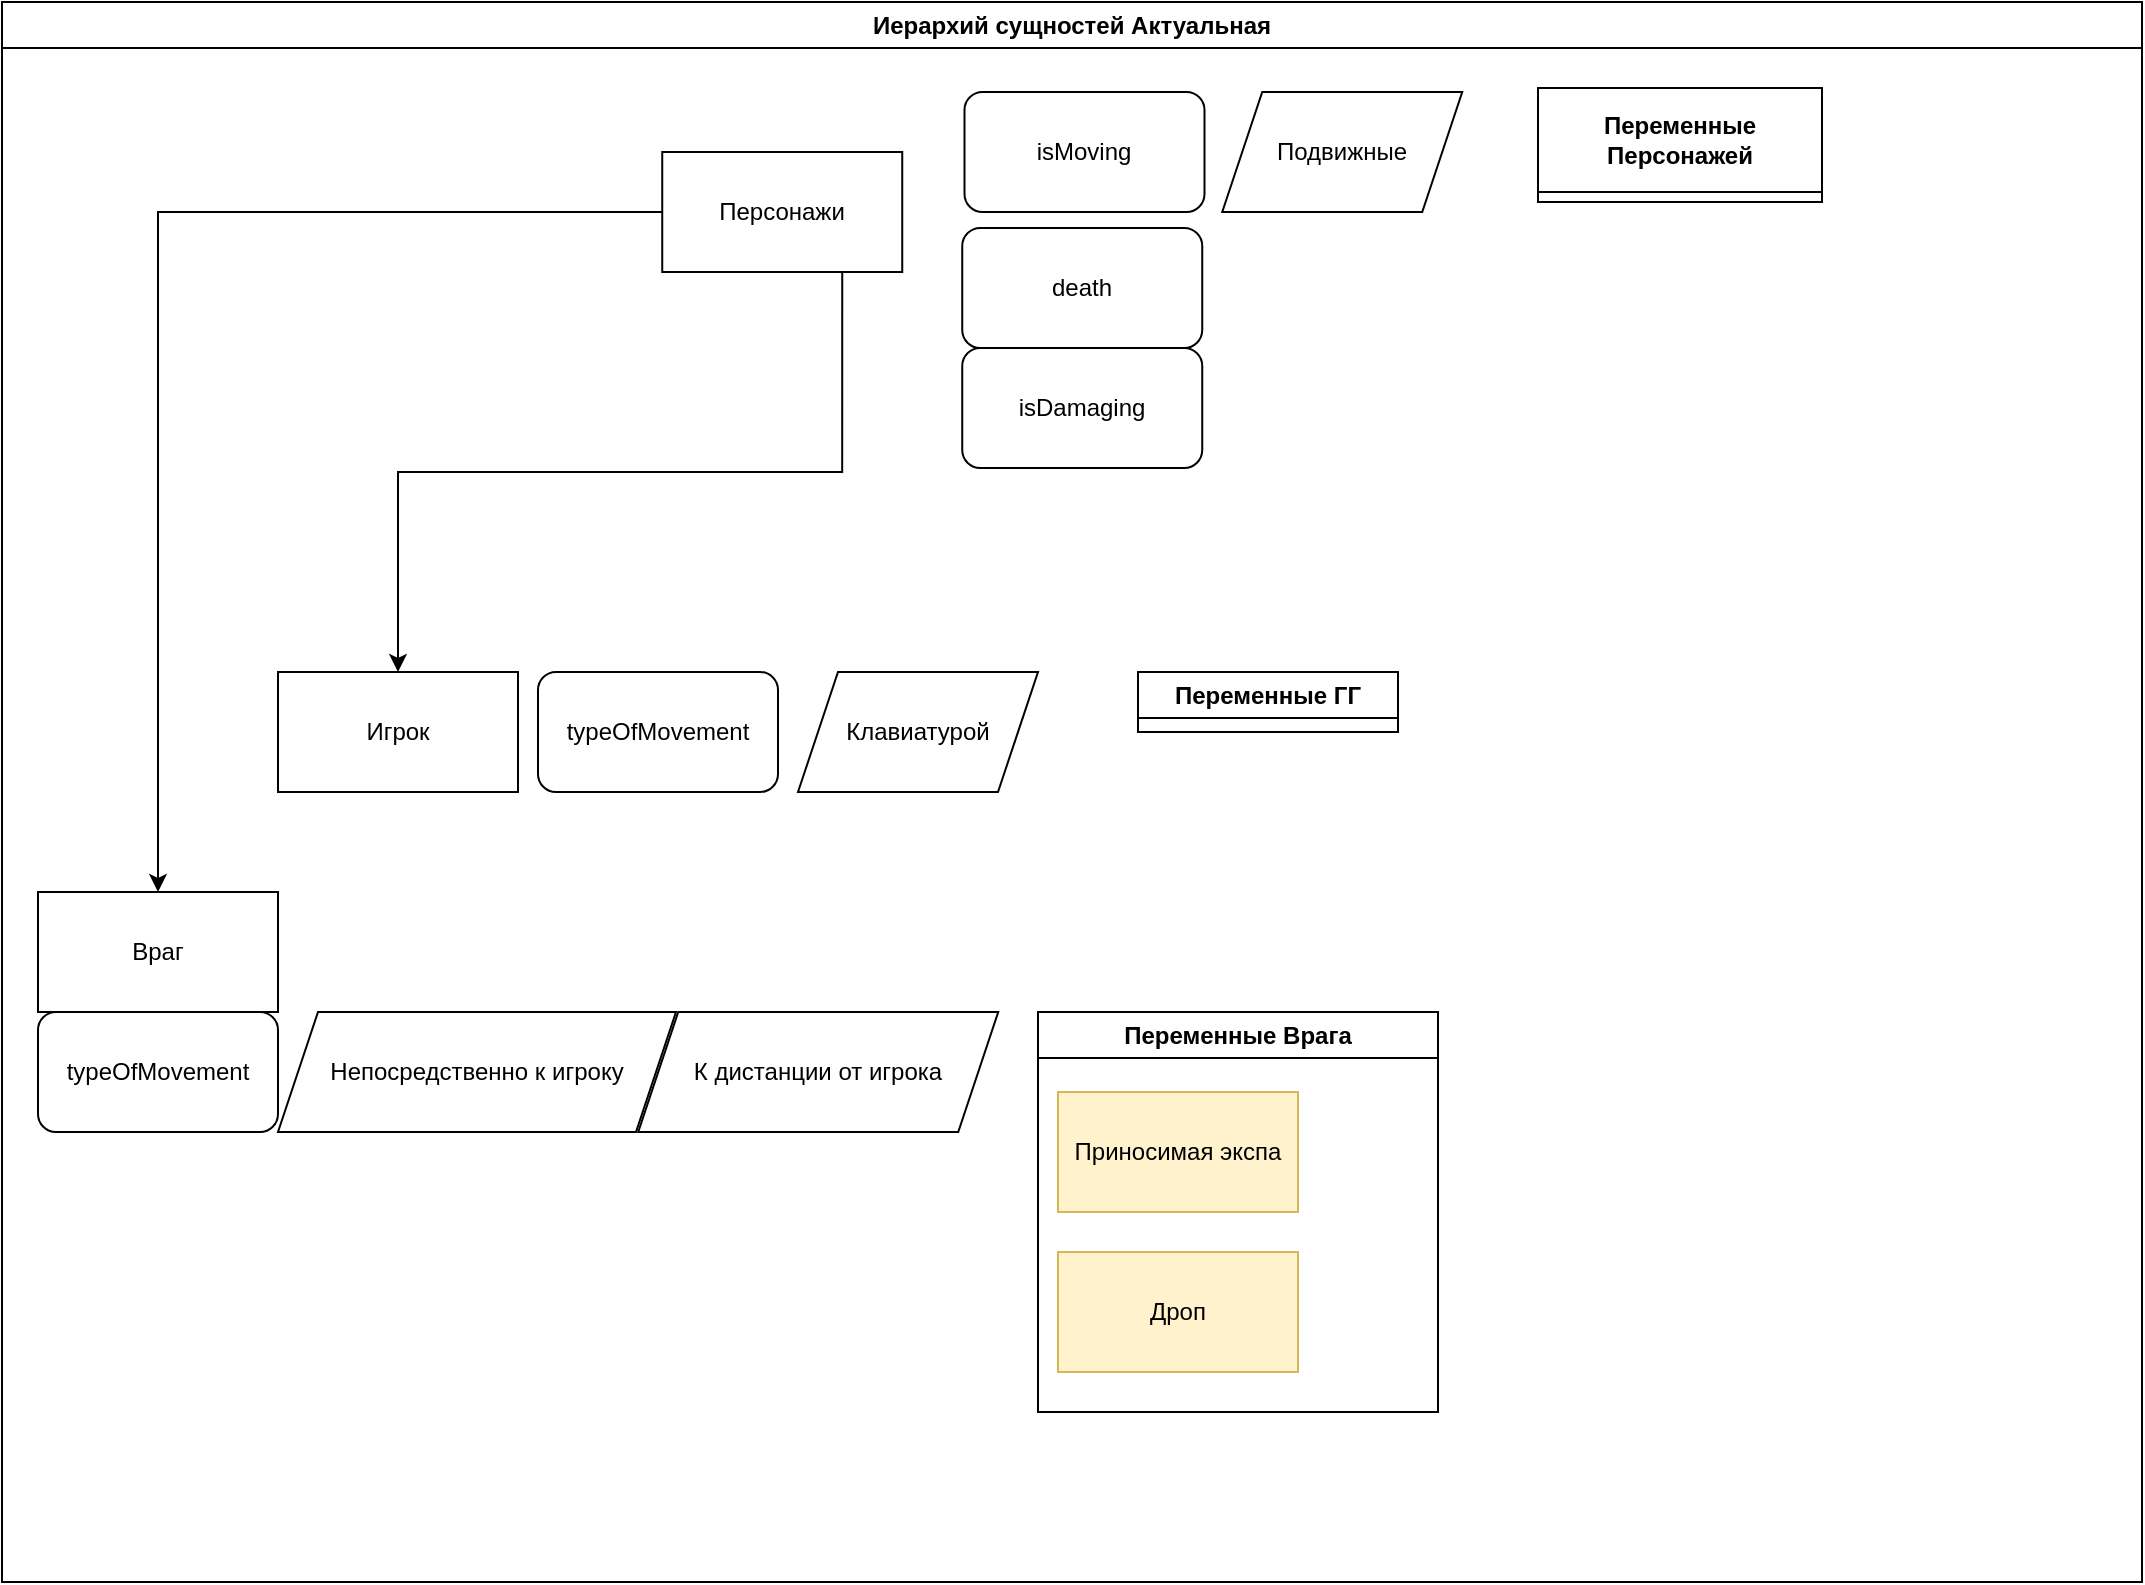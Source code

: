 <mxfile version="22.1.16" type="device">
  <diagram name="Страница — 1" id="R87gwawpsRX5DZW33Yvw">
    <mxGraphModel dx="-2089" dy="-447" grid="1" gridSize="10" guides="1" tooltips="1" connect="1" arrows="1" fold="1" page="1" pageScale="1" pageWidth="827" pageHeight="1169" math="0" shadow="0">
      <root>
        <mxCell id="0" />
        <mxCell id="1" parent="0" />
        <mxCell id="hZTHAR6i0K3fFT6IlkUh-388" value="Иерархий сущностей Актуальная" style="swimlane;whiteSpace=wrap;html=1;" vertex="1" parent="1">
          <mxGeometry x="3892" y="1260" width="1070" height="790" as="geometry" />
        </mxCell>
        <mxCell id="hZTHAR6i0K3fFT6IlkUh-389" value="Клавиатурой" style="shape=parallelogram;perimeter=parallelogramPerimeter;whiteSpace=wrap;html=1;fixedSize=1;container=0;" vertex="1" parent="hZTHAR6i0K3fFT6IlkUh-388">
          <mxGeometry x="398.0" y="335" width="120" height="60" as="geometry" />
        </mxCell>
        <mxCell id="hZTHAR6i0K3fFT6IlkUh-390" value="Непосредственно к игроку" style="shape=parallelogram;perimeter=parallelogramPerimeter;whiteSpace=wrap;html=1;fixedSize=1;container=0;" vertex="1" parent="hZTHAR6i0K3fFT6IlkUh-388">
          <mxGeometry x="138.0" y="505" width="199" height="60" as="geometry" />
        </mxCell>
        <mxCell id="hZTHAR6i0K3fFT6IlkUh-391" value="К дистанции от игрока" style="shape=parallelogram;perimeter=parallelogramPerimeter;whiteSpace=wrap;html=1;fixedSize=1;container=0;" vertex="1" parent="hZTHAR6i0K3fFT6IlkUh-388">
          <mxGeometry x="318.12" y="505" width="180" height="60" as="geometry" />
        </mxCell>
        <mxCell id="hZTHAR6i0K3fFT6IlkUh-392" value="Враг" style="rounded=0;whiteSpace=wrap;html=1;container=0;" vertex="1" parent="hZTHAR6i0K3fFT6IlkUh-388">
          <mxGeometry x="18" y="445" width="120" height="60" as="geometry" />
        </mxCell>
        <mxCell id="hZTHAR6i0K3fFT6IlkUh-393" value="Игрок" style="rounded=0;whiteSpace=wrap;html=1;container=0;" vertex="1" parent="hZTHAR6i0K3fFT6IlkUh-388">
          <mxGeometry x="138.0" y="335" width="120" height="60" as="geometry" />
        </mxCell>
        <mxCell id="hZTHAR6i0K3fFT6IlkUh-394" value="typeOfMovement" style="rounded=1;whiteSpace=wrap;html=1;container=0;" vertex="1" parent="hZTHAR6i0K3fFT6IlkUh-388">
          <mxGeometry x="268.0" y="335" width="120" height="60" as="geometry" />
        </mxCell>
        <mxCell id="hZTHAR6i0K3fFT6IlkUh-395" value="typeOfMovement" style="rounded=1;whiteSpace=wrap;html=1;container=0;" vertex="1" parent="hZTHAR6i0K3fFT6IlkUh-388">
          <mxGeometry x="18" y="505" width="120" height="60" as="geometry" />
        </mxCell>
        <mxCell id="hZTHAR6i0K3fFT6IlkUh-396" value="Подвижные" style="shape=parallelogram;perimeter=parallelogramPerimeter;whiteSpace=wrap;html=1;fixedSize=1;container=0;" vertex="1" parent="hZTHAR6i0K3fFT6IlkUh-388">
          <mxGeometry x="610.12" y="45" width="120" height="60" as="geometry" />
        </mxCell>
        <mxCell id="hZTHAR6i0K3fFT6IlkUh-397" value="isMoving" style="rounded=1;whiteSpace=wrap;html=1;container=0;" vertex="1" parent="hZTHAR6i0K3fFT6IlkUh-388">
          <mxGeometry x="481.25" y="45" width="120" height="60" as="geometry" />
        </mxCell>
        <mxCell id="hZTHAR6i0K3fFT6IlkUh-398" style="edgeStyle=orthogonalEdgeStyle;rounded=0;orthogonalLoop=1;jettySize=auto;html=1;exitX=0.75;exitY=1;exitDx=0;exitDy=0;entryX=0.5;entryY=0;entryDx=0;entryDy=0;" edge="1" parent="hZTHAR6i0K3fFT6IlkUh-388" source="hZTHAR6i0K3fFT6IlkUh-400" target="hZTHAR6i0K3fFT6IlkUh-393">
          <mxGeometry relative="1" as="geometry" />
        </mxCell>
        <mxCell id="hZTHAR6i0K3fFT6IlkUh-399" style="edgeStyle=orthogonalEdgeStyle;rounded=0;orthogonalLoop=1;jettySize=auto;html=1;exitX=0;exitY=0.5;exitDx=0;exitDy=0;entryX=0.5;entryY=0;entryDx=0;entryDy=0;" edge="1" parent="hZTHAR6i0K3fFT6IlkUh-388" source="hZTHAR6i0K3fFT6IlkUh-400" target="hZTHAR6i0K3fFT6IlkUh-392">
          <mxGeometry relative="1" as="geometry" />
        </mxCell>
        <mxCell id="hZTHAR6i0K3fFT6IlkUh-400" value="Персонажи" style="rounded=0;whiteSpace=wrap;html=1;container=0;" vertex="1" parent="hZTHAR6i0K3fFT6IlkUh-388">
          <mxGeometry x="330.12" y="75" width="120" height="60" as="geometry" />
        </mxCell>
        <mxCell id="hZTHAR6i0K3fFT6IlkUh-401" value="death" style="rounded=1;whiteSpace=wrap;html=1;container=0;" vertex="1" parent="hZTHAR6i0K3fFT6IlkUh-388">
          <mxGeometry x="480.12" y="113" width="120" height="60" as="geometry" />
        </mxCell>
        <mxCell id="hZTHAR6i0K3fFT6IlkUh-402" value="isDamaging" style="rounded=1;whiteSpace=wrap;html=1;container=0;" vertex="1" parent="hZTHAR6i0K3fFT6IlkUh-388">
          <mxGeometry x="480.12" y="173" width="120" height="60" as="geometry" />
        </mxCell>
        <mxCell id="hZTHAR6i0K3fFT6IlkUh-403" value="Переменные Персонажей" style="swimlane;whiteSpace=wrap;html=1;startSize=52;" vertex="1" collapsed="1" parent="hZTHAR6i0K3fFT6IlkUh-388">
          <mxGeometry x="768" y="43" width="142" height="57" as="geometry">
            <mxRectangle x="768" y="43" width="302" height="742" as="alternateBounds" />
          </mxGeometry>
        </mxCell>
        <mxCell id="hZTHAR6i0K3fFT6IlkUh-404" value="ХП Актуальное" style="rounded=0;whiteSpace=wrap;html=1;" vertex="1" parent="hZTHAR6i0K3fFT6IlkUh-403">
          <mxGeometry y="32" width="120" height="60" as="geometry" />
        </mxCell>
        <mxCell id="hZTHAR6i0K3fFT6IlkUh-405" value="Броня" style="rounded=0;whiteSpace=wrap;html=1;" vertex="1" parent="hZTHAR6i0K3fFT6IlkUh-403">
          <mxGeometry y="114.5" width="120" height="60" as="geometry" />
        </mxCell>
        <mxCell id="hZTHAR6i0K3fFT6IlkUh-406" value="Скорость актуальная" style="rounded=0;whiteSpace=wrap;html=1;" vertex="1" parent="hZTHAR6i0K3fFT6IlkUh-403">
          <mxGeometry y="199.5" width="120" height="60" as="geometry" />
        </mxCell>
        <mxCell id="hZTHAR6i0K3fFT6IlkUh-407" value="Высота прыжка" style="rounded=0;whiteSpace=wrap;html=1;" vertex="1" parent="hZTHAR6i0K3fFT6IlkUh-403">
          <mxGeometry y="279.5" width="120" height="60" as="geometry" />
        </mxCell>
        <mxCell id="hZTHAR6i0K3fFT6IlkUh-408" value="Шанс уворота" style="rounded=0;whiteSpace=wrap;html=1;" vertex="1" parent="hZTHAR6i0K3fFT6IlkUh-403">
          <mxGeometry y="362" width="120" height="60" as="geometry" />
        </mxCell>
        <mxCell id="hZTHAR6i0K3fFT6IlkUh-409" value="Наложенные доты" style="rounded=0;whiteSpace=wrap;html=1;" vertex="1" parent="hZTHAR6i0K3fFT6IlkUh-403">
          <mxGeometry y="442" width="120" height="60" as="geometry" />
        </mxCell>
        <mxCell id="hZTHAR6i0K3fFT6IlkUh-410" value="Инвентарь" style="rounded=0;whiteSpace=wrap;html=1;" vertex="1" parent="hZTHAR6i0K3fFT6IlkUh-403">
          <mxGeometry y="519.5" width="120" height="60" as="geometry" />
        </mxCell>
        <mxCell id="hZTHAR6i0K3fFT6IlkUh-411" value="Массив скиллов" style="rounded=0;whiteSpace=wrap;html=1;" vertex="1" parent="hZTHAR6i0K3fFT6IlkUh-403">
          <mxGeometry y="604.5" width="120" height="60" as="geometry" />
        </mxCell>
        <mxCell id="hZTHAR6i0K3fFT6IlkUh-412" value="Актуальная мана" style="rounded=0;whiteSpace=wrap;html=1;" vertex="1" parent="hZTHAR6i0K3fFT6IlkUh-403">
          <mxGeometry y="682" width="120" height="60" as="geometry" />
        </mxCell>
        <mxCell id="hZTHAR6i0K3fFT6IlkUh-413" value="bul стоит" style="rounded=0;whiteSpace=wrap;html=1;" vertex="1" parent="hZTHAR6i0K3fFT6IlkUh-403">
          <mxGeometry x="139" y="32" width="120" height="60" as="geometry" />
        </mxCell>
        <mxCell id="hZTHAR6i0K3fFT6IlkUh-414" value="bul Движется" style="rounded=0;whiteSpace=wrap;html=1;" vertex="1" parent="hZTHAR6i0K3fFT6IlkUh-403">
          <mxGeometry x="139" y="112" width="120" height="60" as="geometry" />
        </mxCell>
        <mxCell id="hZTHAR6i0K3fFT6IlkUh-415" value="bul Бьет" style="rounded=0;whiteSpace=wrap;html=1;" vertex="1" parent="hZTHAR6i0K3fFT6IlkUh-403">
          <mxGeometry x="139" y="201" width="120" height="60" as="geometry" />
        </mxCell>
        <mxCell id="hZTHAR6i0K3fFT6IlkUh-416" value="bul Прыгает" style="rounded=0;whiteSpace=wrap;html=1;" vertex="1" parent="hZTHAR6i0K3fFT6IlkUh-403">
          <mxGeometry x="139" y="279.5" width="120" height="60" as="geometry" />
        </mxCell>
        <mxCell id="hZTHAR6i0K3fFT6IlkUh-417" value="bul Кастует" style="rounded=0;whiteSpace=wrap;html=1;" vertex="1" parent="hZTHAR6i0K3fFT6IlkUh-403">
          <mxGeometry x="139" y="352" width="120" height="60" as="geometry" />
        </mxCell>
        <mxCell id="hZTHAR6i0K3fFT6IlkUh-418" value="bul получает урон" style="rounded=0;whiteSpace=wrap;html=1;" vertex="1" parent="hZTHAR6i0K3fFT6IlkUh-403">
          <mxGeometry x="139" y="434.5" width="120" height="60" as="geometry" />
        </mxCell>
        <mxCell id="hZTHAR6i0K3fFT6IlkUh-419" value="Переменные ГГ" style="swimlane;whiteSpace=wrap;html=1;" vertex="1" collapsed="1" parent="hZTHAR6i0K3fFT6IlkUh-388">
          <mxGeometry x="568" y="335" width="130" height="30" as="geometry">
            <mxRectangle x="568" y="335" width="300" height="380" as="alternateBounds" />
          </mxGeometry>
        </mxCell>
        <mxCell id="hZTHAR6i0K3fFT6IlkUh-420" value="ХП Максимальное" style="rounded=0;whiteSpace=wrap;html=1;fillColor=#e1d5e7;strokeColor=#9673a6;" vertex="1" parent="hZTHAR6i0K3fFT6IlkUh-419">
          <mxGeometry x="-0.37" y="30" width="120" height="60" as="geometry" />
        </mxCell>
        <mxCell id="hZTHAR6i0K3fFT6IlkUh-421" value="Скорость базовая" style="rounded=0;whiteSpace=wrap;html=1;fillColor=#e1d5e7;strokeColor=#9673a6;" vertex="1" parent="hZTHAR6i0K3fFT6IlkUh-419">
          <mxGeometry y="105" width="120" height="60" as="geometry" />
        </mxCell>
        <mxCell id="hZTHAR6i0K3fFT6IlkUh-422" value="Базовая мана" style="rounded=0;whiteSpace=wrap;html=1;fillColor=#e1d5e7;strokeColor=#9673a6;" vertex="1" parent="hZTHAR6i0K3fFT6IlkUh-419">
          <mxGeometry y="190" width="120" height="60" as="geometry" />
        </mxCell>
        <mxCell id="hZTHAR6i0K3fFT6IlkUh-423" value="Актуальная мана" style="rounded=0;whiteSpace=wrap;html=1;fillColor=#e1d5e7;strokeColor=#9673a6;" vertex="1" parent="hZTHAR6i0K3fFT6IlkUh-419">
          <mxGeometry y="280" width="120" height="60" as="geometry" />
        </mxCell>
        <mxCell id="hZTHAR6i0K3fFT6IlkUh-424" value="Экспа" style="rounded=0;whiteSpace=wrap;html=1;fillColor=#e1d5e7;strokeColor=#9673a6;" vertex="1" parent="hZTHAR6i0K3fFT6IlkUh-419">
          <mxGeometry x="180" y="30" width="120" height="60" as="geometry" />
        </mxCell>
        <mxCell id="hZTHAR6i0K3fFT6IlkUh-425" value="Деньги (единорожки)" style="rounded=0;whiteSpace=wrap;html=1;fillColor=#e1d5e7;strokeColor=#9673a6;" vertex="1" parent="hZTHAR6i0K3fFT6IlkUh-419">
          <mxGeometry x="180" y="105" width="120" height="60" as="geometry" />
        </mxCell>
        <mxCell id="hZTHAR6i0K3fFT6IlkUh-426" value="&amp;nbsp;bul Взаимодействует" style="rounded=0;whiteSpace=wrap;html=1;fillColor=#e1d5e7;strokeColor=#9673a6;" vertex="1" parent="hZTHAR6i0K3fFT6IlkUh-419">
          <mxGeometry x="180" y="190" width="120" height="60" as="geometry" />
        </mxCell>
        <mxCell id="hZTHAR6i0K3fFT6IlkUh-427" value="Переменные Врага" style="swimlane;whiteSpace=wrap;html=1;" vertex="1" parent="hZTHAR6i0K3fFT6IlkUh-388">
          <mxGeometry x="518.0" y="505" width="200" height="200" as="geometry">
            <mxRectangle x="328.0" y="590" width="150" height="30" as="alternateBounds" />
          </mxGeometry>
        </mxCell>
        <mxCell id="hZTHAR6i0K3fFT6IlkUh-428" value="Дроп" style="rounded=0;whiteSpace=wrap;html=1;fillColor=#fff2cc;strokeColor=#d6b656;" vertex="1" parent="hZTHAR6i0K3fFT6IlkUh-427">
          <mxGeometry x="10" y="120" width="120" height="60" as="geometry" />
        </mxCell>
        <mxCell id="hZTHAR6i0K3fFT6IlkUh-429" value="Приносимая экспа" style="rounded=0;whiteSpace=wrap;html=1;fillColor=#fff2cc;strokeColor=#d6b656;" vertex="1" parent="hZTHAR6i0K3fFT6IlkUh-427">
          <mxGeometry x="10" y="40" width="120" height="60" as="geometry" />
        </mxCell>
      </root>
    </mxGraphModel>
  </diagram>
</mxfile>

